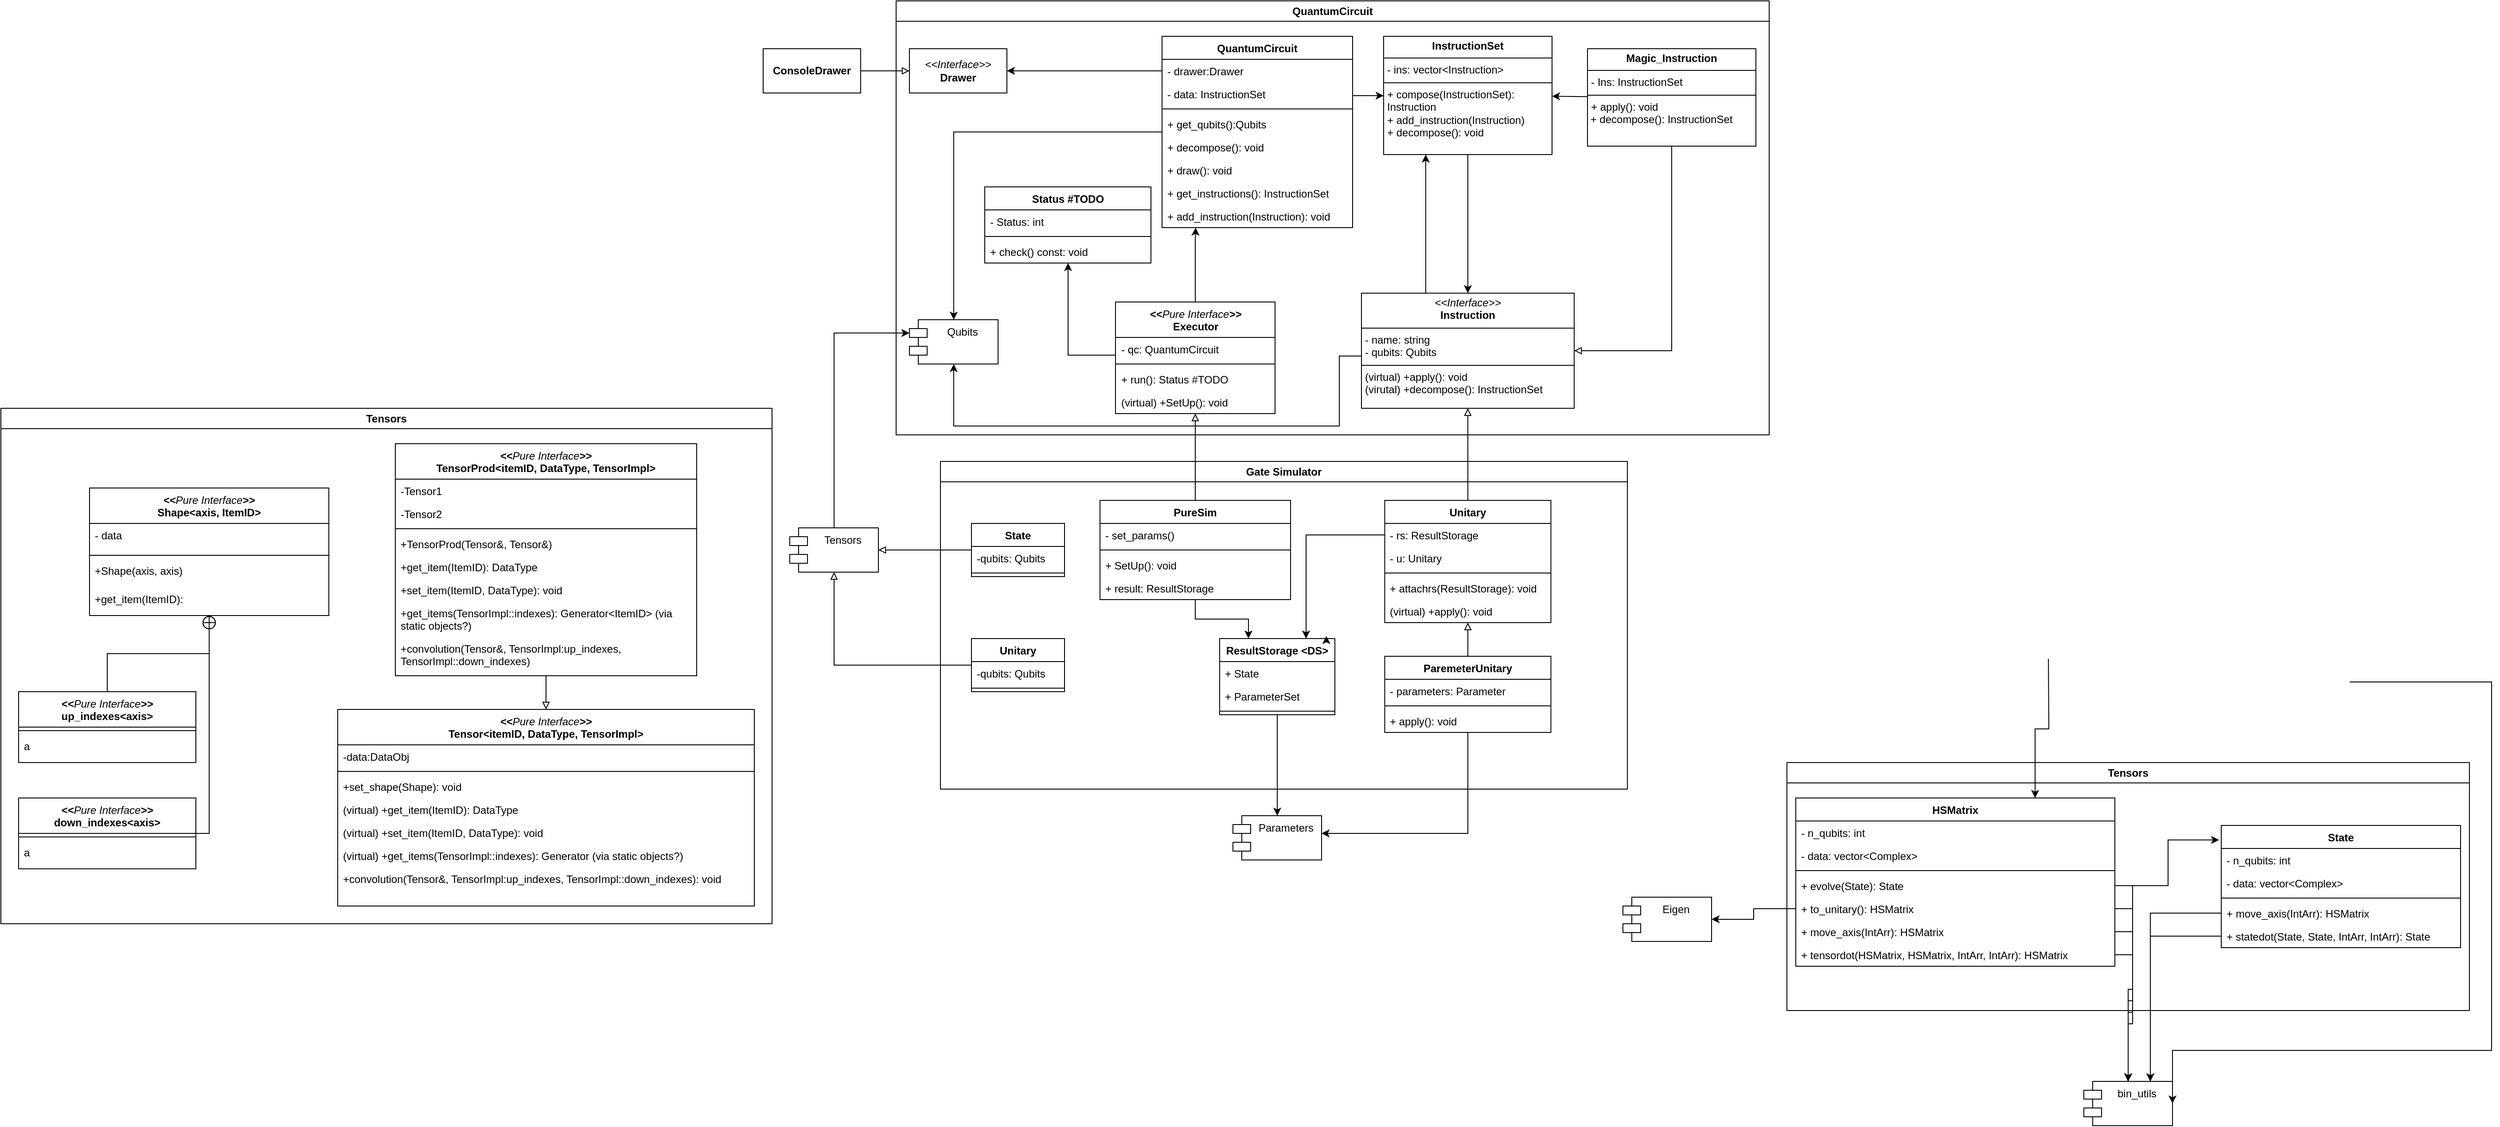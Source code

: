 <mxfile version="24.8.4">
  <diagram name="Page-1" id="x-qG1IfEhME5JwyJ-67E">
    <mxGraphModel dx="4793" dy="2623" grid="1" gridSize="10" guides="1" tooltips="1" connect="1" arrows="1" fold="1" page="1" pageScale="1" pageWidth="850" pageHeight="1100" math="0" shadow="0">
      <root>
        <mxCell id="0" />
        <mxCell id="1" parent="0" />
        <mxCell id="NoPwjyz6uO1jpUqEw4Ve-11" value="&lt;div&gt;Tensors&lt;/div&gt;" style="swimlane;whiteSpace=wrap;html=1;rounded=0;" parent="1" vertex="1">
          <mxGeometry x="35" y="20" width="770" height="280" as="geometry" />
        </mxCell>
        <mxCell id="NoPwjyz6uO1jpUqEw4Ve-59" value="&lt;div&gt;HSMatrix&lt;/div&gt;" style="swimlane;fontStyle=1;align=center;verticalAlign=top;childLayout=stackLayout;horizontal=1;startSize=26;horizontalStack=0;resizeParent=1;resizeParentMax=0;resizeLast=0;collapsible=1;marginBottom=0;whiteSpace=wrap;html=1;" parent="NoPwjyz6uO1jpUqEw4Ve-11" vertex="1">
          <mxGeometry x="10" y="40" width="360" height="190" as="geometry" />
        </mxCell>
        <mxCell id="NoPwjyz6uO1jpUqEw4Ve-60" value="- n_qubits: int" style="text;strokeColor=none;fillColor=none;align=left;verticalAlign=top;spacingLeft=4;spacingRight=4;overflow=hidden;rotatable=0;points=[[0,0.5],[1,0.5]];portConstraint=eastwest;whiteSpace=wrap;html=1;" parent="NoPwjyz6uO1jpUqEw4Ve-59" vertex="1">
          <mxGeometry y="26" width="360" height="26" as="geometry" />
        </mxCell>
        <mxCell id="NoPwjyz6uO1jpUqEw4Ve-63" value="- data:  vector&amp;lt;Complex&amp;gt; " style="text;strokeColor=none;fillColor=none;align=left;verticalAlign=top;spacingLeft=4;spacingRight=4;overflow=hidden;rotatable=0;points=[[0,0.5],[1,0.5]];portConstraint=eastwest;whiteSpace=wrap;html=1;" parent="NoPwjyz6uO1jpUqEw4Ve-59" vertex="1">
          <mxGeometry y="52" width="360" height="26" as="geometry" />
        </mxCell>
        <mxCell id="NoPwjyz6uO1jpUqEw4Ve-61" value="" style="line;strokeWidth=1;fillColor=none;align=left;verticalAlign=middle;spacingTop=-1;spacingLeft=3;spacingRight=3;rotatable=0;labelPosition=right;points=[];portConstraint=eastwest;strokeColor=inherit;" parent="NoPwjyz6uO1jpUqEw4Ve-59" vertex="1">
          <mxGeometry y="78" width="360" height="8" as="geometry" />
        </mxCell>
        <mxCell id="NoPwjyz6uO1jpUqEw4Ve-122" value="+ evolve(State): State" style="text;strokeColor=none;fillColor=none;align=left;verticalAlign=top;spacingLeft=4;spacingRight=4;overflow=hidden;rotatable=0;points=[[0,0.5],[1,0.5]];portConstraint=eastwest;whiteSpace=wrap;html=1;" parent="NoPwjyz6uO1jpUqEw4Ve-59" vertex="1">
          <mxGeometry y="86" width="360" height="26" as="geometry" />
        </mxCell>
        <mxCell id="NoPwjyz6uO1jpUqEw4Ve-64" value="+ to_unitary(): HSMatrix" style="text;strokeColor=none;fillColor=none;align=left;verticalAlign=top;spacingLeft=4;spacingRight=4;overflow=hidden;rotatable=0;points=[[0,0.5],[1,0.5]];portConstraint=eastwest;whiteSpace=wrap;html=1;" parent="NoPwjyz6uO1jpUqEw4Ve-59" vertex="1">
          <mxGeometry y="112" width="360" height="26" as="geometry" />
        </mxCell>
        <mxCell id="NoPwjyz6uO1jpUqEw4Ve-62" value="+ move_axis(IntArr): HSMatrix" style="text;strokeColor=none;fillColor=none;align=left;verticalAlign=top;spacingLeft=4;spacingRight=4;overflow=hidden;rotatable=0;points=[[0,0.5],[1,0.5]];portConstraint=eastwest;whiteSpace=wrap;html=1;" parent="NoPwjyz6uO1jpUqEw4Ve-59" vertex="1">
          <mxGeometry y="138" width="360" height="26" as="geometry" />
        </mxCell>
        <mxCell id="NoPwjyz6uO1jpUqEw4Ve-83" value="+ tensordot(HSMatrix, HSMatrix, IntArr, IntArr): HSMatrix" style="text;strokeColor=none;fillColor=none;align=left;verticalAlign=top;spacingLeft=4;spacingRight=4;overflow=hidden;rotatable=0;points=[[0,0.5],[1,0.5]];portConstraint=eastwest;whiteSpace=wrap;html=1;" parent="NoPwjyz6uO1jpUqEw4Ve-59" vertex="1">
          <mxGeometry y="164" width="360" height="26" as="geometry" />
        </mxCell>
        <mxCell id="NoPwjyz6uO1jpUqEw4Ve-66" value="&lt;div&gt;State&lt;/div&gt;&lt;div&gt;&lt;br&gt;&lt;/div&gt;" style="swimlane;fontStyle=1;align=center;verticalAlign=top;childLayout=stackLayout;horizontal=1;startSize=26;horizontalStack=0;resizeParent=1;resizeParentMax=0;resizeLast=0;collapsible=1;marginBottom=0;whiteSpace=wrap;html=1;" parent="NoPwjyz6uO1jpUqEw4Ve-11" vertex="1">
          <mxGeometry x="490" y="71" width="270" height="138" as="geometry" />
        </mxCell>
        <mxCell id="NoPwjyz6uO1jpUqEw4Ve-67" value="- n_qubits: int" style="text;strokeColor=none;fillColor=none;align=left;verticalAlign=top;spacingLeft=4;spacingRight=4;overflow=hidden;rotatable=0;points=[[0,0.5],[1,0.5]];portConstraint=eastwest;whiteSpace=wrap;html=1;" parent="NoPwjyz6uO1jpUqEw4Ve-66" vertex="1">
          <mxGeometry y="26" width="270" height="26" as="geometry" />
        </mxCell>
        <mxCell id="NoPwjyz6uO1jpUqEw4Ve-68" value="- data:  vector&amp;lt;Complex&amp;gt; " style="text;strokeColor=none;fillColor=none;align=left;verticalAlign=top;spacingLeft=4;spacingRight=4;overflow=hidden;rotatable=0;points=[[0,0.5],[1,0.5]];portConstraint=eastwest;whiteSpace=wrap;html=1;" parent="NoPwjyz6uO1jpUqEw4Ve-66" vertex="1">
          <mxGeometry y="52" width="270" height="26" as="geometry" />
        </mxCell>
        <mxCell id="NoPwjyz6uO1jpUqEw4Ve-69" value="" style="line;strokeWidth=1;fillColor=none;align=left;verticalAlign=middle;spacingTop=-1;spacingLeft=3;spacingRight=3;rotatable=0;labelPosition=right;points=[];portConstraint=eastwest;strokeColor=inherit;" parent="NoPwjyz6uO1jpUqEw4Ve-66" vertex="1">
          <mxGeometry y="78" width="270" height="8" as="geometry" />
        </mxCell>
        <mxCell id="NoPwjyz6uO1jpUqEw4Ve-70" value="+ move_axis(IntArr): HSMatrix" style="text;strokeColor=none;fillColor=none;align=left;verticalAlign=top;spacingLeft=4;spacingRight=4;overflow=hidden;rotatable=0;points=[[0,0.5],[1,0.5]];portConstraint=eastwest;whiteSpace=wrap;html=1;" parent="NoPwjyz6uO1jpUqEw4Ve-66" vertex="1">
          <mxGeometry y="86" width="270" height="26" as="geometry" />
        </mxCell>
        <mxCell id="NoPwjyz6uO1jpUqEw4Ve-84" value="&lt;div&gt;+ statedot(State, State, IntArr, IntArr): State&lt;/div&gt;" style="text;strokeColor=none;fillColor=none;align=left;verticalAlign=top;spacingLeft=4;spacingRight=4;overflow=hidden;rotatable=0;points=[[0,0.5],[1,0.5]];portConstraint=eastwest;whiteSpace=wrap;html=1;" parent="NoPwjyz6uO1jpUqEw4Ve-66" vertex="1">
          <mxGeometry y="112" width="270" height="26" as="geometry" />
        </mxCell>
        <mxCell id="NoPwjyz6uO1jpUqEw4Ve-126" style="edgeStyle=orthogonalEdgeStyle;rounded=0;orthogonalLoop=1;jettySize=auto;html=1;entryX=-0.009;entryY=0.119;entryDx=0;entryDy=0;entryPerimeter=0;" parent="NoPwjyz6uO1jpUqEw4Ve-11" source="NoPwjyz6uO1jpUqEw4Ve-122" target="NoPwjyz6uO1jpUqEw4Ve-66" edge="1">
          <mxGeometry relative="1" as="geometry" />
        </mxCell>
        <mxCell id="NoPwjyz6uO1jpUqEw4Ve-92" value="&lt;div&gt;Eigen&lt;/div&gt;&lt;div&gt;&lt;br&gt;&lt;/div&gt;" style="shape=module;align=left;spacingLeft=20;align=center;verticalAlign=top;whiteSpace=wrap;html=1;" parent="1" vertex="1">
          <mxGeometry x="-150" y="172" width="100" height="50" as="geometry" />
        </mxCell>
        <mxCell id="NoPwjyz6uO1jpUqEw4Ve-93" style="edgeStyle=orthogonalEdgeStyle;rounded=0;orthogonalLoop=1;jettySize=auto;html=1;" parent="1" source="NoPwjyz6uO1jpUqEw4Ve-64" target="NoPwjyz6uO1jpUqEw4Ve-92" edge="1">
          <mxGeometry relative="1" as="geometry" />
        </mxCell>
        <mxCell id="NoPwjyz6uO1jpUqEw4Ve-91" value="&lt;div&gt;bin_utils&lt;/div&gt;" style="shape=module;align=left;spacingLeft=20;align=center;verticalAlign=top;whiteSpace=wrap;html=1;" parent="1" vertex="1">
          <mxGeometry x="370" y="380" width="100" height="50" as="geometry" />
        </mxCell>
        <mxCell id="NoPwjyz6uO1jpUqEw4Ve-86" style="edgeStyle=orthogonalEdgeStyle;rounded=0;orthogonalLoop=1;jettySize=auto;html=1;entryX=0.5;entryY=0;entryDx=0;entryDy=0;" parent="1" source="NoPwjyz6uO1jpUqEw4Ve-83" target="NoPwjyz6uO1jpUqEw4Ve-91" edge="1">
          <mxGeometry relative="1" as="geometry" />
        </mxCell>
        <mxCell id="NoPwjyz6uO1jpUqEw4Ve-78" style="rounded=0;orthogonalLoop=1;jettySize=auto;html=1;edgeStyle=orthogonalEdgeStyle;entryX=0.5;entryY=0;entryDx=0;entryDy=0;" parent="1" source="NoPwjyz6uO1jpUqEw4Ve-62" target="NoPwjyz6uO1jpUqEw4Ve-91" edge="1">
          <mxGeometry relative="1" as="geometry">
            <mxPoint x="400" y="420" as="targetPoint" />
          </mxGeometry>
        </mxCell>
        <mxCell id="NoPwjyz6uO1jpUqEw4Ve-90" style="edgeStyle=orthogonalEdgeStyle;rounded=0;orthogonalLoop=1;jettySize=auto;html=1;entryX=0.75;entryY=0;entryDx=0;entryDy=0;" parent="1" source="NoPwjyz6uO1jpUqEw4Ve-70" target="NoPwjyz6uO1jpUqEw4Ve-91" edge="1">
          <mxGeometry relative="1" as="geometry">
            <mxPoint x="230.0" y="257" as="targetPoint" />
          </mxGeometry>
        </mxCell>
        <mxCell id="NoPwjyz6uO1jpUqEw4Ve-123" style="edgeStyle=orthogonalEdgeStyle;rounded=0;orthogonalLoop=1;jettySize=auto;html=1;entryX=0.5;entryY=0;entryDx=0;entryDy=0;" parent="1" source="NoPwjyz6uO1jpUqEw4Ve-122" target="NoPwjyz6uO1jpUqEw4Ve-91" edge="1">
          <mxGeometry relative="1" as="geometry" />
        </mxCell>
        <mxCell id="NoPwjyz6uO1jpUqEw4Ve-89" style="edgeStyle=orthogonalEdgeStyle;rounded=0;orthogonalLoop=1;jettySize=auto;html=1;entryX=0.75;entryY=0;entryDx=0;entryDy=0;" parent="1" source="NoPwjyz6uO1jpUqEw4Ve-84" target="NoPwjyz6uO1jpUqEw4Ve-91" edge="1">
          <mxGeometry relative="1" as="geometry">
            <mxPoint x="580" y="370" as="targetPoint" />
          </mxGeometry>
        </mxCell>
        <mxCell id="NoPwjyz6uO1jpUqEw4Ve-125" style="edgeStyle=orthogonalEdgeStyle;rounded=0;orthogonalLoop=1;jettySize=auto;html=1;entryX=0.5;entryY=0;entryDx=0;entryDy=0;" parent="1" source="NoPwjyz6uO1jpUqEw4Ve-64" target="NoPwjyz6uO1jpUqEw4Ve-91" edge="1">
          <mxGeometry relative="1" as="geometry">
            <mxPoint x="470.0" y="420" as="targetPoint" />
          </mxGeometry>
        </mxCell>
        <mxCell id="NoPwjyz6uO1jpUqEw4Ve-128" style="edgeStyle=orthogonalEdgeStyle;rounded=0;orthogonalLoop=1;jettySize=auto;html=1;exitX=0;exitY=0.5;exitDx=0;exitDy=0;entryX=0.75;entryY=0;entryDx=0;entryDy=0;" parent="1" target="NoPwjyz6uO1jpUqEw4Ve-59" edge="1">
          <mxGeometry relative="1" as="geometry">
            <mxPoint x="330" y="-97" as="sourcePoint" />
          </mxGeometry>
        </mxCell>
        <mxCell id="NoPwjyz6uO1jpUqEw4Ve-131" style="edgeStyle=orthogonalEdgeStyle;rounded=0;orthogonalLoop=1;jettySize=auto;html=1;exitX=1;exitY=0.5;exitDx=0;exitDy=0;entryX=1;entryY=0.5;entryDx=0;entryDy=0;" parent="1" target="NoPwjyz6uO1jpUqEw4Ve-91" edge="1">
          <mxGeometry relative="1" as="geometry">
            <Array as="points">
              <mxPoint x="830" y="-71" />
              <mxPoint x="830" y="345" />
            </Array>
            <mxPoint x="670.0" y="-71" as="sourcePoint" />
          </mxGeometry>
        </mxCell>
        <mxCell id="HAuFXq_arxBWg5W7KPL8-75" value="&lt;div&gt;Gate Simulator&lt;/div&gt;" style="swimlane;whiteSpace=wrap;html=1;" parent="1" vertex="1">
          <mxGeometry x="-920" y="-320" width="775" height="370" as="geometry" />
        </mxCell>
        <mxCell id="HAuFXq_arxBWg5W7KPL8-148" value="ResultStorage &amp;lt;DS&amp;gt;" style="swimlane;fontStyle=1;align=center;verticalAlign=top;childLayout=stackLayout;horizontal=1;startSize=26;horizontalStack=0;resizeParent=1;resizeParentMax=0;resizeLast=0;collapsible=1;marginBottom=0;whiteSpace=wrap;html=1;" parent="HAuFXq_arxBWg5W7KPL8-75" vertex="1">
          <mxGeometry x="315" y="200" width="130" height="86" as="geometry" />
        </mxCell>
        <mxCell id="HAuFXq_arxBWg5W7KPL8-150" value="+ State" style="text;strokeColor=none;fillColor=none;align=left;verticalAlign=top;spacingLeft=4;spacingRight=4;overflow=hidden;rotatable=0;points=[[0,0.5],[1,0.5]];portConstraint=eastwest;whiteSpace=wrap;html=1;" parent="HAuFXq_arxBWg5W7KPL8-148" vertex="1">
          <mxGeometry y="26" width="130" height="26" as="geometry" />
        </mxCell>
        <mxCell id="HAuFXq_arxBWg5W7KPL8-231" value="+ ParameterSet" style="text;strokeColor=none;fillColor=none;align=left;verticalAlign=top;spacingLeft=4;spacingRight=4;overflow=hidden;rotatable=0;points=[[0,0.5],[1,0.5]];portConstraint=eastwest;whiteSpace=wrap;html=1;" parent="HAuFXq_arxBWg5W7KPL8-148" vertex="1">
          <mxGeometry y="52" width="130" height="26" as="geometry" />
        </mxCell>
        <mxCell id="HAuFXq_arxBWg5W7KPL8-151" value="" style="line;strokeWidth=1;fillColor=none;align=left;verticalAlign=middle;spacingTop=-1;spacingLeft=3;spacingRight=3;rotatable=0;labelPosition=right;points=[];portConstraint=eastwest;strokeColor=inherit;" parent="HAuFXq_arxBWg5W7KPL8-148" vertex="1">
          <mxGeometry y="78" width="130" height="8" as="geometry" />
        </mxCell>
        <mxCell id="HAuFXq_arxBWg5W7KPL8-156" value="Unitary" style="swimlane;fontStyle=1;align=center;verticalAlign=top;childLayout=stackLayout;horizontal=1;startSize=26;horizontalStack=0;resizeParent=1;resizeParentMax=0;resizeLast=0;collapsible=1;marginBottom=0;whiteSpace=wrap;html=1;" parent="HAuFXq_arxBWg5W7KPL8-75" vertex="1">
          <mxGeometry x="501.25" y="44" width="187.5" height="138" as="geometry" />
        </mxCell>
        <mxCell id="HAuFXq_arxBWg5W7KPL8-157" value="- rs: ResultStorage" style="text;strokeColor=none;fillColor=none;align=left;verticalAlign=top;spacingLeft=4;spacingRight=4;overflow=hidden;rotatable=0;points=[[0,0.5],[1,0.5]];portConstraint=eastwest;whiteSpace=wrap;html=1;" parent="HAuFXq_arxBWg5W7KPL8-156" vertex="1">
          <mxGeometry y="26" width="187.5" height="26" as="geometry" />
        </mxCell>
        <mxCell id="HAuFXq_arxBWg5W7KPL8-166" value="- u: Unitary" style="text;strokeColor=none;fillColor=none;align=left;verticalAlign=top;spacingLeft=4;spacingRight=4;overflow=hidden;rotatable=0;points=[[0,0.5],[1,0.5]];portConstraint=eastwest;whiteSpace=wrap;html=1;" parent="HAuFXq_arxBWg5W7KPL8-156" vertex="1">
          <mxGeometry y="52" width="187.5" height="26" as="geometry" />
        </mxCell>
        <mxCell id="HAuFXq_arxBWg5W7KPL8-159" value="" style="line;strokeWidth=1;fillColor=none;align=left;verticalAlign=middle;spacingTop=-1;spacingLeft=3;spacingRight=3;rotatable=0;labelPosition=right;points=[];portConstraint=eastwest;strokeColor=inherit;" parent="HAuFXq_arxBWg5W7KPL8-156" vertex="1">
          <mxGeometry y="78" width="187.5" height="8" as="geometry" />
        </mxCell>
        <mxCell id="HAuFXq_arxBWg5W7KPL8-160" value="+ attachrs(ResultStorage): void" style="text;strokeColor=none;fillColor=none;align=left;verticalAlign=top;spacingLeft=4;spacingRight=4;overflow=hidden;rotatable=0;points=[[0,0.5],[1,0.5]];portConstraint=eastwest;whiteSpace=wrap;html=1;" parent="HAuFXq_arxBWg5W7KPL8-156" vertex="1">
          <mxGeometry y="86" width="187.5" height="26" as="geometry" />
        </mxCell>
        <mxCell id="HAuFXq_arxBWg5W7KPL8-161" value="(virtual) +apply(): void" style="text;strokeColor=none;fillColor=none;align=left;verticalAlign=top;spacingLeft=4;spacingRight=4;overflow=hidden;rotatable=0;points=[[0,0.5],[1,0.5]];portConstraint=eastwest;whiteSpace=wrap;html=1;" parent="HAuFXq_arxBWg5W7KPL8-156" vertex="1">
          <mxGeometry y="112" width="187.5" height="26" as="geometry" />
        </mxCell>
        <mxCell id="HAuFXq_arxBWg5W7KPL8-208" style="edgeStyle=orthogonalEdgeStyle;rounded=0;orthogonalLoop=1;jettySize=auto;html=1;entryX=0.25;entryY=0;entryDx=0;entryDy=0;" parent="HAuFXq_arxBWg5W7KPL8-75" source="HAuFXq_arxBWg5W7KPL8-167" target="HAuFXq_arxBWg5W7KPL8-148" edge="1">
          <mxGeometry relative="1" as="geometry" />
        </mxCell>
        <mxCell id="HAuFXq_arxBWg5W7KPL8-167" value="PureSim" style="swimlane;fontStyle=1;align=center;verticalAlign=top;childLayout=stackLayout;horizontal=1;startSize=26;horizontalStack=0;resizeParent=1;resizeParentMax=0;resizeLast=0;collapsible=1;marginBottom=0;whiteSpace=wrap;html=1;" parent="HAuFXq_arxBWg5W7KPL8-75" vertex="1">
          <mxGeometry x="180" y="44" width="215" height="112" as="geometry" />
        </mxCell>
        <mxCell id="HAuFXq_arxBWg5W7KPL8-169" value="- set_params() " style="text;strokeColor=none;fillColor=none;align=left;verticalAlign=top;spacingLeft=4;spacingRight=4;overflow=hidden;rotatable=0;points=[[0,0.5],[1,0.5]];portConstraint=eastwest;whiteSpace=wrap;html=1;" parent="HAuFXq_arxBWg5W7KPL8-167" vertex="1">
          <mxGeometry y="26" width="215" height="26" as="geometry" />
        </mxCell>
        <mxCell id="HAuFXq_arxBWg5W7KPL8-170" value="" style="line;strokeWidth=1;fillColor=none;align=left;verticalAlign=middle;spacingTop=-1;spacingLeft=3;spacingRight=3;rotatable=0;labelPosition=right;points=[];portConstraint=eastwest;strokeColor=inherit;" parent="HAuFXq_arxBWg5W7KPL8-167" vertex="1">
          <mxGeometry y="52" width="215" height="8" as="geometry" />
        </mxCell>
        <mxCell id="HAuFXq_arxBWg5W7KPL8-248" value="+ SetUp(): void" style="text;strokeColor=none;fillColor=none;align=left;verticalAlign=top;spacingLeft=4;spacingRight=4;overflow=hidden;rotatable=0;points=[[0,0.5],[1,0.5]];portConstraint=eastwest;whiteSpace=wrap;html=1;" parent="HAuFXq_arxBWg5W7KPL8-167" vertex="1">
          <mxGeometry y="60" width="215" height="26" as="geometry" />
        </mxCell>
        <mxCell id="HAuFXq_arxBWg5W7KPL8-172" value="+ result: ResultStorage" style="text;strokeColor=none;fillColor=none;align=left;verticalAlign=top;spacingLeft=4;spacingRight=4;overflow=hidden;rotatable=0;points=[[0,0.5],[1,0.5]];portConstraint=eastwest;whiteSpace=wrap;html=1;" parent="HAuFXq_arxBWg5W7KPL8-167" vertex="1">
          <mxGeometry y="86" width="215" height="26" as="geometry" />
        </mxCell>
        <mxCell id="HAuFXq_arxBWg5W7KPL8-189" value="&lt;div&gt;State&lt;/div&gt;&lt;div&gt;&lt;br&gt;&lt;/div&gt;" style="swimlane;fontStyle=1;align=center;verticalAlign=top;childLayout=stackLayout;horizontal=1;startSize=26;horizontalStack=0;resizeParent=1;resizeParentMax=0;resizeLast=0;collapsible=1;marginBottom=0;whiteSpace=wrap;html=1;" parent="HAuFXq_arxBWg5W7KPL8-75" vertex="1">
          <mxGeometry x="35" y="70" width="105" height="60" as="geometry" />
        </mxCell>
        <mxCell id="HAuFXq_arxBWg5W7KPL8-190" value="-qubits: Qubits" style="text;strokeColor=none;fillColor=none;align=left;verticalAlign=top;spacingLeft=4;spacingRight=4;overflow=hidden;rotatable=0;points=[[0,0.5],[1,0.5]];portConstraint=eastwest;whiteSpace=wrap;html=1;" parent="HAuFXq_arxBWg5W7KPL8-189" vertex="1">
          <mxGeometry y="26" width="105" height="26" as="geometry" />
        </mxCell>
        <mxCell id="HAuFXq_arxBWg5W7KPL8-192" value="" style="line;strokeWidth=1;fillColor=none;align=left;verticalAlign=middle;spacingTop=-1;spacingLeft=3;spacingRight=3;rotatable=0;labelPosition=right;points=[];portConstraint=eastwest;strokeColor=inherit;" parent="HAuFXq_arxBWg5W7KPL8-189" vertex="1">
          <mxGeometry y="52" width="105" height="8" as="geometry" />
        </mxCell>
        <mxCell id="HAuFXq_arxBWg5W7KPL8-198" value="Unitary" style="swimlane;fontStyle=1;align=center;verticalAlign=top;childLayout=stackLayout;horizontal=1;startSize=26;horizontalStack=0;resizeParent=1;resizeParentMax=0;resizeLast=0;collapsible=1;marginBottom=0;whiteSpace=wrap;html=1;" parent="HAuFXq_arxBWg5W7KPL8-75" vertex="1">
          <mxGeometry x="35" y="200" width="105" height="60" as="geometry" />
        </mxCell>
        <mxCell id="HAuFXq_arxBWg5W7KPL8-199" value="-qubits: Qubits" style="text;strokeColor=none;fillColor=none;align=left;verticalAlign=top;spacingLeft=4;spacingRight=4;overflow=hidden;rotatable=0;points=[[0,0.5],[1,0.5]];portConstraint=eastwest;whiteSpace=wrap;html=1;" parent="HAuFXq_arxBWg5W7KPL8-198" vertex="1">
          <mxGeometry y="26" width="105" height="26" as="geometry" />
        </mxCell>
        <mxCell id="HAuFXq_arxBWg5W7KPL8-200" value="" style="line;strokeWidth=1;fillColor=none;align=left;verticalAlign=middle;spacingTop=-1;spacingLeft=3;spacingRight=3;rotatable=0;labelPosition=right;points=[];portConstraint=eastwest;strokeColor=inherit;" parent="HAuFXq_arxBWg5W7KPL8-198" vertex="1">
          <mxGeometry y="52" width="105" height="8" as="geometry" />
        </mxCell>
        <mxCell id="HAuFXq_arxBWg5W7KPL8-218" style="edgeStyle=orthogonalEdgeStyle;rounded=0;orthogonalLoop=1;jettySize=auto;html=1;exitX=0;exitY=0.5;exitDx=0;exitDy=0;entryX=0.75;entryY=0;entryDx=0;entryDy=0;" parent="HAuFXq_arxBWg5W7KPL8-75" source="HAuFXq_arxBWg5W7KPL8-157" target="HAuFXq_arxBWg5W7KPL8-148" edge="1">
          <mxGeometry relative="1" as="geometry" />
        </mxCell>
        <mxCell id="HAuFXq_arxBWg5W7KPL8-219" style="edgeStyle=orthogonalEdgeStyle;rounded=0;orthogonalLoop=1;jettySize=auto;html=1;endArrow=block;endFill=0;" parent="HAuFXq_arxBWg5W7KPL8-75" source="HAuFXq_arxBWg5W7KPL8-211" target="HAuFXq_arxBWg5W7KPL8-156" edge="1">
          <mxGeometry relative="1" as="geometry" />
        </mxCell>
        <mxCell id="HAuFXq_arxBWg5W7KPL8-211" value="ParemeterUnitary" style="swimlane;fontStyle=1;align=center;verticalAlign=top;childLayout=stackLayout;horizontal=1;startSize=26;horizontalStack=0;resizeParent=1;resizeParentMax=0;resizeLast=0;collapsible=1;marginBottom=0;whiteSpace=wrap;html=1;" parent="HAuFXq_arxBWg5W7KPL8-75" vertex="1">
          <mxGeometry x="501.25" y="220" width="187.5" height="86" as="geometry" />
        </mxCell>
        <mxCell id="HAuFXq_arxBWg5W7KPL8-221" value="- parameters: Parameter" style="text;strokeColor=none;fillColor=none;align=left;verticalAlign=top;spacingLeft=4;spacingRight=4;overflow=hidden;rotatable=0;points=[[0,0.5],[1,0.5]];portConstraint=eastwest;whiteSpace=wrap;html=1;" parent="HAuFXq_arxBWg5W7KPL8-211" vertex="1">
          <mxGeometry y="26" width="187.5" height="26" as="geometry" />
        </mxCell>
        <mxCell id="HAuFXq_arxBWg5W7KPL8-214" value="" style="line;strokeWidth=1;fillColor=none;align=left;verticalAlign=middle;spacingTop=-1;spacingLeft=3;spacingRight=3;rotatable=0;labelPosition=right;points=[];portConstraint=eastwest;strokeColor=inherit;" parent="HAuFXq_arxBWg5W7KPL8-211" vertex="1">
          <mxGeometry y="52" width="187.5" height="8" as="geometry" />
        </mxCell>
        <mxCell id="HAuFXq_arxBWg5W7KPL8-216" value="+ apply(): void" style="text;strokeColor=none;fillColor=none;align=left;verticalAlign=top;spacingLeft=4;spacingRight=4;overflow=hidden;rotatable=0;points=[[0,0.5],[1,0.5]];portConstraint=eastwest;whiteSpace=wrap;html=1;" parent="HAuFXq_arxBWg5W7KPL8-211" vertex="1">
          <mxGeometry y="60" width="187.5" height="26" as="geometry" />
        </mxCell>
        <mxCell id="HAuFXq_arxBWg5W7KPL8-230" style="edgeStyle=orthogonalEdgeStyle;rounded=0;orthogonalLoop=1;jettySize=auto;html=1;exitX=0.75;exitY=0;exitDx=0;exitDy=0;entryX=0.926;entryY=-0.033;entryDx=0;entryDy=0;entryPerimeter=0;" parent="HAuFXq_arxBWg5W7KPL8-75" source="HAuFXq_arxBWg5W7KPL8-148" target="HAuFXq_arxBWg5W7KPL8-148" edge="1">
          <mxGeometry relative="1" as="geometry" />
        </mxCell>
        <mxCell id="HAuFXq_arxBWg5W7KPL8-106" style="edgeStyle=orthogonalEdgeStyle;rounded=0;orthogonalLoop=1;jettySize=auto;html=1;entryX=0;entryY=0.5;entryDx=0;entryDy=0;endArrow=block;endFill=0;" parent="1" source="HAuFXq_arxBWg5W7KPL8-105" target="HAuFXq_arxBWg5W7KPL8-73" edge="1">
          <mxGeometry relative="1" as="geometry" />
        </mxCell>
        <mxCell id="HAuFXq_arxBWg5W7KPL8-105" value="&lt;b&gt;ConsoleDrawer&lt;/b&gt;" style="html=1;whiteSpace=wrap;" parent="1" vertex="1">
          <mxGeometry x="-1120" y="-786" width="110" height="50" as="geometry" />
        </mxCell>
        <mxCell id="HAuFXq_arxBWg5W7KPL8-109" value="QuantumCircuit" style="swimlane;whiteSpace=wrap;html=1;" parent="1" vertex="1">
          <mxGeometry x="-970" y="-840" width="985" height="490" as="geometry" />
        </mxCell>
        <mxCell id="6YOs4t468zh573JKv9a1-43" style="edgeStyle=orthogonalEdgeStyle;rounded=0;orthogonalLoop=1;jettySize=auto;html=1;" edge="1" parent="HAuFXq_arxBWg5W7KPL8-109" source="HAuFXq_arxBWg5W7KPL8-50" target="HAuFXq_arxBWg5W7KPL8-120">
          <mxGeometry relative="1" as="geometry">
            <Array as="points">
              <mxPoint x="520" y="107" />
              <mxPoint x="520" y="107" />
            </Array>
          </mxGeometry>
        </mxCell>
        <mxCell id="HAuFXq_arxBWg5W7KPL8-50" value="QuantumCircuit" style="swimlane;fontStyle=1;align=center;verticalAlign=top;childLayout=stackLayout;horizontal=1;startSize=26;horizontalStack=0;resizeParent=1;resizeParentMax=0;resizeLast=0;collapsible=1;marginBottom=0;whiteSpace=wrap;html=1;" parent="HAuFXq_arxBWg5W7KPL8-109" vertex="1">
          <mxGeometry x="300" y="40" width="215" height="216" as="geometry" />
        </mxCell>
        <mxCell id="HAuFXq_arxBWg5W7KPL8-91" value="- drawer:Drawer" style="text;strokeColor=none;fillColor=none;align=left;verticalAlign=top;spacingLeft=4;spacingRight=4;overflow=hidden;rotatable=0;points=[[0,0.5],[1,0.5]];portConstraint=eastwest;whiteSpace=wrap;html=1;" parent="HAuFXq_arxBWg5W7KPL8-50" vertex="1">
          <mxGeometry y="26" width="215" height="26" as="geometry" />
        </mxCell>
        <mxCell id="HAuFXq_arxBWg5W7KPL8-92" value="- data: InstructionSet" style="text;strokeColor=none;fillColor=none;align=left;verticalAlign=top;spacingLeft=4;spacingRight=4;overflow=hidden;rotatable=0;points=[[0,0.5],[1,0.5]];portConstraint=eastwest;whiteSpace=wrap;html=1;" parent="HAuFXq_arxBWg5W7KPL8-50" vertex="1">
          <mxGeometry y="52" width="215" height="26" as="geometry" />
        </mxCell>
        <mxCell id="HAuFXq_arxBWg5W7KPL8-53" value="" style="line;strokeWidth=1;fillColor=none;align=left;verticalAlign=middle;spacingTop=-1;spacingLeft=3;spacingRight=3;rotatable=0;labelPosition=right;points=[];portConstraint=eastwest;strokeColor=inherit;" parent="HAuFXq_arxBWg5W7KPL8-50" vertex="1">
          <mxGeometry y="78" width="215" height="8" as="geometry" />
        </mxCell>
        <mxCell id="HAuFXq_arxBWg5W7KPL8-54" value="+ get_qubits():Qubits" style="text;strokeColor=none;fillColor=none;align=left;verticalAlign=top;spacingLeft=4;spacingRight=4;overflow=hidden;rotatable=0;points=[[0,0.5],[1,0.5]];portConstraint=eastwest;whiteSpace=wrap;html=1;" parent="HAuFXq_arxBWg5W7KPL8-50" vertex="1">
          <mxGeometry y="86" width="215" height="26" as="geometry" />
        </mxCell>
        <mxCell id="HAuFXq_arxBWg5W7KPL8-71" value="+ decompose(): void" style="text;strokeColor=none;fillColor=none;align=left;verticalAlign=top;spacingLeft=4;spacingRight=4;overflow=hidden;rotatable=0;points=[[0,0.5],[1,0.5]];portConstraint=eastwest;whiteSpace=wrap;html=1;" parent="HAuFXq_arxBWg5W7KPL8-50" vertex="1">
          <mxGeometry y="112" width="215" height="26" as="geometry" />
        </mxCell>
        <mxCell id="HAuFXq_arxBWg5W7KPL8-82" value="+ draw(): void" style="text;strokeColor=none;fillColor=none;align=left;verticalAlign=top;spacingLeft=4;spacingRight=4;overflow=hidden;rotatable=0;points=[[0,0.5],[1,0.5]];portConstraint=eastwest;whiteSpace=wrap;html=1;" parent="HAuFXq_arxBWg5W7KPL8-50" vertex="1">
          <mxGeometry y="138" width="215" height="26" as="geometry" />
        </mxCell>
        <mxCell id="HAuFXq_arxBWg5W7KPL8-209" value="+ get_instructions(): InstructionSet" style="text;strokeColor=none;fillColor=none;align=left;verticalAlign=top;spacingLeft=4;spacingRight=4;overflow=hidden;rotatable=0;points=[[0,0.5],[1,0.5]];portConstraint=eastwest;whiteSpace=wrap;html=1;" parent="HAuFXq_arxBWg5W7KPL8-50" vertex="1">
          <mxGeometry y="164" width="215" height="26" as="geometry" />
        </mxCell>
        <mxCell id="HAuFXq_arxBWg5W7KPL8-223" value="+ add_instruction(Instruction): void" style="text;strokeColor=none;fillColor=none;align=left;verticalAlign=top;spacingLeft=4;spacingRight=4;overflow=hidden;rotatable=0;points=[[0,0.5],[1,0.5]];portConstraint=eastwest;whiteSpace=wrap;html=1;" parent="HAuFXq_arxBWg5W7KPL8-50" vertex="1">
          <mxGeometry y="190" width="215" height="26" as="geometry" />
        </mxCell>
        <mxCell id="HAuFXq_arxBWg5W7KPL8-73" value="&lt;i&gt;&amp;lt;&amp;lt;Interface&amp;gt;&amp;gt;&lt;/i&gt;&lt;div&gt;&lt;b&gt;Drawer&lt;/b&gt;&lt;/div&gt;" style="html=1;whiteSpace=wrap;" parent="HAuFXq_arxBWg5W7KPL8-109" vertex="1">
          <mxGeometry x="15" y="54" width="110" height="50" as="geometry" />
        </mxCell>
        <mxCell id="HAuFXq_arxBWg5W7KPL8-102" style="edgeStyle=orthogonalEdgeStyle;rounded=0;orthogonalLoop=1;jettySize=auto;html=1;entryX=1;entryY=0.5;entryDx=0;entryDy=0;" parent="HAuFXq_arxBWg5W7KPL8-109" source="HAuFXq_arxBWg5W7KPL8-91" target="HAuFXq_arxBWg5W7KPL8-73" edge="1">
          <mxGeometry relative="1" as="geometry" />
        </mxCell>
        <mxCell id="HAuFXq_arxBWg5W7KPL8-118" value="&lt;p style=&quot;margin:0px;margin-top:4px;text-align:center;&quot;&gt;&lt;i&gt;&amp;lt;&amp;lt;Interface&amp;gt;&amp;gt;&lt;/i&gt;&lt;br&gt;&lt;b&gt;Instruction&lt;/b&gt;&lt;br&gt;&lt;/p&gt;&lt;hr size=&quot;1&quot; style=&quot;border-style:solid;&quot;&gt;&lt;p style=&quot;margin:0px;margin-left:4px;&quot;&gt;- name: string&lt;/p&gt;&lt;p style=&quot;margin:0px;margin-left:4px;&quot;&gt;- qubits: Qubits&lt;br&gt;&lt;/p&gt;&lt;hr size=&quot;1&quot; style=&quot;border-style:solid;&quot;&gt;&lt;p style=&quot;margin:0px;margin-left:4px;&quot;&gt;(virtual) +apply(): void&lt;/p&gt;&lt;p style=&quot;margin:0px;margin-left:4px;&quot;&gt;(virutal) +decompose(): InstructionSet&lt;br&gt;&lt;/p&gt;" style="verticalAlign=top;align=left;overflow=fill;html=1;whiteSpace=wrap;" parent="HAuFXq_arxBWg5W7KPL8-109" vertex="1">
          <mxGeometry x="525" y="330" width="240" height="130" as="geometry" />
        </mxCell>
        <mxCell id="HAuFXq_arxBWg5W7KPL8-224" style="edgeStyle=orthogonalEdgeStyle;rounded=0;orthogonalLoop=1;jettySize=auto;html=1;entryX=0.5;entryY=0;entryDx=0;entryDy=0;" parent="HAuFXq_arxBWg5W7KPL8-109" source="HAuFXq_arxBWg5W7KPL8-120" target="HAuFXq_arxBWg5W7KPL8-118" edge="1">
          <mxGeometry relative="1" as="geometry" />
        </mxCell>
        <mxCell id="HAuFXq_arxBWg5W7KPL8-120" value="&lt;p style=&quot;margin:0px;margin-top:4px;text-align:center;&quot;&gt;&lt;b&gt;InstructionSet&lt;/b&gt;&lt;br&gt;&lt;/p&gt;&lt;hr size=&quot;1&quot; style=&quot;border-style:solid;&quot;&gt;&lt;p style=&quot;margin:0px;margin-left:4px;&quot;&gt;- ins: vector&amp;lt;Instruction&amp;gt;&lt;br&gt;&lt;/p&gt;&lt;hr size=&quot;1&quot; style=&quot;border-style:solid;&quot;&gt;&lt;p style=&quot;margin:0px;margin-left:4px;&quot;&gt;+ compose(InstructionSet): Instruction&lt;/p&gt;&lt;p style=&quot;margin:0px;margin-left:4px;&quot;&gt;+ add_instruction(Instruction)&lt;br&gt;&lt;/p&gt;&lt;p style=&quot;margin:0px;margin-left:4px;&quot;&gt;+ decompose(): void &lt;br&gt;&lt;/p&gt;" style="verticalAlign=top;align=left;overflow=fill;html=1;whiteSpace=wrap;" parent="HAuFXq_arxBWg5W7KPL8-109" vertex="1">
          <mxGeometry x="550" y="40" width="190" height="133.5" as="geometry" />
        </mxCell>
        <mxCell id="HAuFXq_arxBWg5W7KPL8-227" style="rounded=0;orthogonalLoop=1;jettySize=auto;html=1;" parent="HAuFXq_arxBWg5W7KPL8-109" source="HAuFXq_arxBWg5W7KPL8-225" target="HAuFXq_arxBWg5W7KPL8-120" edge="1">
          <mxGeometry relative="1" as="geometry" />
        </mxCell>
        <mxCell id="HAuFXq_arxBWg5W7KPL8-228" style="rounded=0;orthogonalLoop=1;jettySize=auto;html=1;entryX=1;entryY=0.5;entryDx=0;entryDy=0;endArrow=block;endFill=0;edgeStyle=orthogonalEdgeStyle;" parent="HAuFXq_arxBWg5W7KPL8-109" source="HAuFXq_arxBWg5W7KPL8-225" target="HAuFXq_arxBWg5W7KPL8-118" edge="1">
          <mxGeometry relative="1" as="geometry">
            <Array as="points">
              <mxPoint x="875" y="395" />
            </Array>
          </mxGeometry>
        </mxCell>
        <mxCell id="HAuFXq_arxBWg5W7KPL8-225" value="&lt;p style=&quot;margin:0px;margin-top:4px;text-align:center;&quot;&gt;&lt;b&gt;Magic_Instruction&lt;/b&gt;&lt;br&gt;&lt;/p&gt;&lt;hr size=&quot;1&quot; style=&quot;border-style:solid;&quot;&gt;&lt;p style=&quot;margin:0px;margin-left:4px;&quot;&gt;- Ins: InstructionSet&lt;br&gt;&lt;/p&gt;&lt;hr size=&quot;1&quot; style=&quot;border-style:solid;&quot;&gt;&lt;p style=&quot;margin:0px;margin-left:4px;&quot;&gt;+ apply(): void&lt;br&gt;&lt;/p&gt;&lt;div&gt;&amp;nbsp;+ decompose(): InstructionSet&lt;br&gt;&lt;/div&gt;&lt;div&gt;&lt;br&gt;&lt;/div&gt;" style="verticalAlign=top;align=left;overflow=fill;html=1;whiteSpace=wrap;" parent="HAuFXq_arxBWg5W7KPL8-109" vertex="1">
          <mxGeometry x="780" y="54" width="190" height="110" as="geometry" />
        </mxCell>
        <mxCell id="HAuFXq_arxBWg5W7KPL8-252" style="edgeStyle=orthogonalEdgeStyle;rounded=0;orthogonalLoop=1;jettySize=auto;html=1;" parent="HAuFXq_arxBWg5W7KPL8-109" source="HAuFXq_arxBWg5W7KPL8-233" target="HAuFXq_arxBWg5W7KPL8-240" edge="1">
          <mxGeometry relative="1" as="geometry">
            <Array as="points">
              <mxPoint x="194" y="400" />
            </Array>
          </mxGeometry>
        </mxCell>
        <mxCell id="HAuFXq_arxBWg5W7KPL8-253" style="edgeStyle=orthogonalEdgeStyle;rounded=0;orthogonalLoop=1;jettySize=auto;html=1;exitX=0.5;exitY=0;exitDx=0;exitDy=0;" parent="HAuFXq_arxBWg5W7KPL8-109" source="HAuFXq_arxBWg5W7KPL8-233" target="HAuFXq_arxBWg5W7KPL8-50" edge="1">
          <mxGeometry relative="1" as="geometry">
            <Array as="points">
              <mxPoint x="338" y="270" />
              <mxPoint x="338" y="270" />
            </Array>
          </mxGeometry>
        </mxCell>
        <mxCell id="HAuFXq_arxBWg5W7KPL8-233" value="&lt;i&gt;&amp;lt;&amp;lt;&lt;/i&gt;&lt;span style=&quot;font-weight: normal;&quot;&gt;&lt;i&gt;Pure Interface&lt;/i&gt;&lt;/span&gt;&lt;i&gt;&amp;gt;&amp;gt;&lt;/i&gt;&lt;div&gt;Executor&lt;/div&gt;" style="swimlane;fontStyle=1;align=center;verticalAlign=top;childLayout=stackLayout;horizontal=1;startSize=40;horizontalStack=0;resizeParent=1;resizeParentMax=0;resizeLast=0;collapsible=1;marginBottom=0;whiteSpace=wrap;html=1;" parent="HAuFXq_arxBWg5W7KPL8-109" vertex="1">
          <mxGeometry x="247.5" y="340" width="180" height="126" as="geometry" />
        </mxCell>
        <mxCell id="HAuFXq_arxBWg5W7KPL8-234" value="- qc: QuantumCircuit" style="text;strokeColor=none;fillColor=none;align=left;verticalAlign=top;spacingLeft=4;spacingRight=4;overflow=hidden;rotatable=0;points=[[0,0.5],[1,0.5]];portConstraint=eastwest;whiteSpace=wrap;html=1;" parent="HAuFXq_arxBWg5W7KPL8-233" vertex="1">
          <mxGeometry y="40" width="180" height="26" as="geometry" />
        </mxCell>
        <mxCell id="HAuFXq_arxBWg5W7KPL8-236" value="" style="line;strokeWidth=1;fillColor=none;align=left;verticalAlign=middle;spacingTop=-1;spacingLeft=3;spacingRight=3;rotatable=0;labelPosition=right;points=[];portConstraint=eastwest;strokeColor=inherit;" parent="HAuFXq_arxBWg5W7KPL8-233" vertex="1">
          <mxGeometry y="66" width="180" height="8" as="geometry" />
        </mxCell>
        <mxCell id="HAuFXq_arxBWg5W7KPL8-237" value="+ run(): Status #TODO" style="text;strokeColor=none;fillColor=none;align=left;verticalAlign=top;spacingLeft=4;spacingRight=4;overflow=hidden;rotatable=0;points=[[0,0.5],[1,0.5]];portConstraint=eastwest;whiteSpace=wrap;html=1;" parent="HAuFXq_arxBWg5W7KPL8-233" vertex="1">
          <mxGeometry y="74" width="180" height="26" as="geometry" />
        </mxCell>
        <mxCell id="HAuFXq_arxBWg5W7KPL8-239" value="(virtual) +SetUp(): void" style="text;strokeColor=none;fillColor=none;align=left;verticalAlign=top;spacingLeft=4;spacingRight=4;overflow=hidden;rotatable=0;points=[[0,0.5],[1,0.5]];portConstraint=eastwest;whiteSpace=wrap;html=1;" parent="HAuFXq_arxBWg5W7KPL8-233" vertex="1">
          <mxGeometry y="100" width="180" height="26" as="geometry" />
        </mxCell>
        <mxCell id="HAuFXq_arxBWg5W7KPL8-240" value="Status #TODO" style="swimlane;fontStyle=1;align=center;verticalAlign=top;childLayout=stackLayout;horizontal=1;startSize=26;horizontalStack=0;resizeParent=1;resizeParentMax=0;resizeLast=0;collapsible=1;marginBottom=0;whiteSpace=wrap;html=1;" parent="HAuFXq_arxBWg5W7KPL8-109" vertex="1">
          <mxGeometry x="100" y="210" width="187.5" height="86" as="geometry" />
        </mxCell>
        <mxCell id="HAuFXq_arxBWg5W7KPL8-241" value="- Status: int" style="text;strokeColor=none;fillColor=none;align=left;verticalAlign=top;spacingLeft=4;spacingRight=4;overflow=hidden;rotatable=0;points=[[0,0.5],[1,0.5]];portConstraint=eastwest;whiteSpace=wrap;html=1;" parent="HAuFXq_arxBWg5W7KPL8-240" vertex="1">
          <mxGeometry y="26" width="187.5" height="26" as="geometry" />
        </mxCell>
        <mxCell id="HAuFXq_arxBWg5W7KPL8-242" value="" style="line;strokeWidth=1;fillColor=none;align=left;verticalAlign=middle;spacingTop=-1;spacingLeft=3;spacingRight=3;rotatable=0;labelPosition=right;points=[];portConstraint=eastwest;strokeColor=inherit;" parent="HAuFXq_arxBWg5W7KPL8-240" vertex="1">
          <mxGeometry y="52" width="187.5" height="8" as="geometry" />
        </mxCell>
        <mxCell id="HAuFXq_arxBWg5W7KPL8-243" value="+ check() const: void" style="text;strokeColor=none;fillColor=none;align=left;verticalAlign=top;spacingLeft=4;spacingRight=4;overflow=hidden;rotatable=0;points=[[0,0.5],[1,0.5]];portConstraint=eastwest;whiteSpace=wrap;html=1;" parent="HAuFXq_arxBWg5W7KPL8-240" vertex="1">
          <mxGeometry y="60" width="187.5" height="26" as="geometry" />
        </mxCell>
        <mxCell id="HAuFXq_arxBWg5W7KPL8-246" style="edgeStyle=orthogonalEdgeStyle;rounded=0;orthogonalLoop=1;jettySize=auto;html=1;entryX=0.25;entryY=1;entryDx=0;entryDy=0;exitX=0.25;exitY=0;exitDx=0;exitDy=0;" parent="HAuFXq_arxBWg5W7KPL8-109" source="HAuFXq_arxBWg5W7KPL8-118" target="HAuFXq_arxBWg5W7KPL8-120" edge="1">
          <mxGeometry relative="1" as="geometry">
            <Array as="points">
              <mxPoint x="598" y="330" />
            </Array>
          </mxGeometry>
        </mxCell>
        <mxCell id="HAuFXq_arxBWg5W7KPL8-195" value="Qubits" style="shape=module;align=left;spacingLeft=20;align=center;verticalAlign=top;whiteSpace=wrap;html=1;" parent="HAuFXq_arxBWg5W7KPL8-109" vertex="1">
          <mxGeometry x="15" y="360" width="100" height="50" as="geometry" />
        </mxCell>
        <mxCell id="HAuFXq_arxBWg5W7KPL8-196" style="edgeStyle=orthogonalEdgeStyle;rounded=0;orthogonalLoop=1;jettySize=auto;html=1;entryX=0.5;entryY=0;entryDx=0;entryDy=0;" parent="HAuFXq_arxBWg5W7KPL8-109" source="HAuFXq_arxBWg5W7KPL8-50" target="HAuFXq_arxBWg5W7KPL8-195" edge="1">
          <mxGeometry relative="1" as="geometry">
            <Array as="points">
              <mxPoint x="65" y="148" />
            </Array>
          </mxGeometry>
        </mxCell>
        <mxCell id="HAuFXq_arxBWg5W7KPL8-197" style="edgeStyle=orthogonalEdgeStyle;rounded=0;orthogonalLoop=1;jettySize=auto;html=1;" parent="HAuFXq_arxBWg5W7KPL8-109" source="HAuFXq_arxBWg5W7KPL8-118" target="HAuFXq_arxBWg5W7KPL8-195" edge="1">
          <mxGeometry relative="1" as="geometry">
            <Array as="points">
              <mxPoint x="500" y="401" />
              <mxPoint x="500" y="480" />
              <mxPoint x="65" y="480" />
            </Array>
          </mxGeometry>
        </mxCell>
        <mxCell id="HAuFXq_arxBWg5W7KPL8-165" style="edgeStyle=orthogonalEdgeStyle;rounded=0;orthogonalLoop=1;jettySize=auto;html=1;entryX=0.5;entryY=1;entryDx=0;entryDy=0;endArrow=block;endFill=0;" parent="1" source="HAuFXq_arxBWg5W7KPL8-156" target="HAuFXq_arxBWg5W7KPL8-118" edge="1">
          <mxGeometry relative="1" as="geometry" />
        </mxCell>
        <mxCell id="HAuFXq_arxBWg5W7KPL8-201" value="Tensors" style="shape=module;align=left;spacingLeft=20;align=center;verticalAlign=top;whiteSpace=wrap;html=1;" parent="1" vertex="1">
          <mxGeometry x="-1090" y="-245" width="100" height="50" as="geometry" />
        </mxCell>
        <mxCell id="HAuFXq_arxBWg5W7KPL8-202" style="edgeStyle=orthogonalEdgeStyle;rounded=0;orthogonalLoop=1;jettySize=auto;html=1;entryX=1;entryY=0.5;entryDx=0;entryDy=0;endArrow=block;endFill=0;" parent="1" source="HAuFXq_arxBWg5W7KPL8-189" target="HAuFXq_arxBWg5W7KPL8-201" edge="1">
          <mxGeometry relative="1" as="geometry" />
        </mxCell>
        <mxCell id="HAuFXq_arxBWg5W7KPL8-203" style="edgeStyle=orthogonalEdgeStyle;rounded=0;orthogonalLoop=1;jettySize=auto;html=1;entryX=0.5;entryY=1;entryDx=0;entryDy=0;endArrow=block;endFill=0;" parent="1" source="HAuFXq_arxBWg5W7KPL8-198" target="HAuFXq_arxBWg5W7KPL8-201" edge="1">
          <mxGeometry relative="1" as="geometry" />
        </mxCell>
        <mxCell id="HAuFXq_arxBWg5W7KPL8-210" value="Parameters" style="shape=module;align=left;spacingLeft=20;align=center;verticalAlign=top;whiteSpace=wrap;html=1;" parent="1" vertex="1">
          <mxGeometry x="-590" y="80" width="100" height="50" as="geometry" />
        </mxCell>
        <mxCell id="HAuFXq_arxBWg5W7KPL8-220" style="edgeStyle=orthogonalEdgeStyle;rounded=0;orthogonalLoop=1;jettySize=auto;html=1;" parent="1" source="HAuFXq_arxBWg5W7KPL8-211" target="HAuFXq_arxBWg5W7KPL8-210" edge="1">
          <mxGeometry relative="1" as="geometry">
            <Array as="points">
              <mxPoint x="-325" y="100" />
            </Array>
          </mxGeometry>
        </mxCell>
        <mxCell id="HAuFXq_arxBWg5W7KPL8-232" style="edgeStyle=orthogonalEdgeStyle;rounded=0;orthogonalLoop=1;jettySize=auto;html=1;" parent="1" source="HAuFXq_arxBWg5W7KPL8-148" target="HAuFXq_arxBWg5W7KPL8-210" edge="1">
          <mxGeometry relative="1" as="geometry" />
        </mxCell>
        <mxCell id="HAuFXq_arxBWg5W7KPL8-245" style="edgeStyle=orthogonalEdgeStyle;rounded=0;orthogonalLoop=1;jettySize=auto;html=1;endArrow=block;endFill=0;" parent="1" source="HAuFXq_arxBWg5W7KPL8-167" target="HAuFXq_arxBWg5W7KPL8-233" edge="1">
          <mxGeometry relative="1" as="geometry" />
        </mxCell>
        <mxCell id="HAuFXq_arxBWg5W7KPL8-247" style="edgeStyle=orthogonalEdgeStyle;rounded=0;orthogonalLoop=1;jettySize=auto;html=1;entryX=0;entryY=0;entryDx=0;entryDy=15;entryPerimeter=0;exitX=0.5;exitY=0;exitDx=0;exitDy=0;" parent="1" source="HAuFXq_arxBWg5W7KPL8-201" target="HAuFXq_arxBWg5W7KPL8-195" edge="1">
          <mxGeometry relative="1" as="geometry" />
        </mxCell>
        <mxCell id="HAuFXq_arxBWg5W7KPL8-249" value="&lt;div&gt;Tensors&lt;/div&gt;" style="swimlane;whiteSpace=wrap;html=1;" parent="1" vertex="1">
          <mxGeometry x="-1980" y="-380" width="870" height="582" as="geometry" />
        </mxCell>
        <mxCell id="HAuFXq_arxBWg5W7KPL8-255" value="&lt;div&gt;&lt;i&gt;&amp;lt;&amp;lt;&lt;/i&gt;&lt;span style=&quot;font-weight: normal;&quot;&gt;&lt;i&gt;Pure Interface&lt;/i&gt;&lt;/span&gt;&lt;i&gt;&amp;gt;&amp;gt;&lt;br&gt;&lt;/i&gt;&lt;/div&gt;&lt;div&gt;Tensor&amp;lt;itemID, DataType, TensorImpl&amp;gt;&lt;br&gt;&lt;/div&gt;" style="swimlane;fontStyle=1;align=center;verticalAlign=top;childLayout=stackLayout;horizontal=1;startSize=40;horizontalStack=0;resizeParent=1;resizeParentMax=0;resizeLast=0;collapsible=1;marginBottom=0;whiteSpace=wrap;html=1;" parent="HAuFXq_arxBWg5W7KPL8-249" vertex="1">
          <mxGeometry x="380" y="340" width="470" height="222" as="geometry" />
        </mxCell>
        <mxCell id="6YOs4t468zh573JKv9a1-26" value="-data:DataObj" style="text;strokeColor=none;fillColor=none;align=left;verticalAlign=top;spacingLeft=4;spacingRight=4;overflow=hidden;rotatable=0;points=[[0,0.5],[1,0.5]];portConstraint=eastwest;whiteSpace=wrap;html=1;" vertex="1" parent="HAuFXq_arxBWg5W7KPL8-255">
          <mxGeometry y="40" width="470" height="26" as="geometry" />
        </mxCell>
        <mxCell id="HAuFXq_arxBWg5W7KPL8-257" value="" style="line;strokeWidth=1;fillColor=none;align=left;verticalAlign=middle;spacingTop=-1;spacingLeft=3;spacingRight=3;rotatable=0;labelPosition=right;points=[];portConstraint=eastwest;strokeColor=inherit;" parent="HAuFXq_arxBWg5W7KPL8-255" vertex="1">
          <mxGeometry y="66" width="470" height="8" as="geometry" />
        </mxCell>
        <mxCell id="6YOs4t468zh573JKv9a1-27" value="+set_shape(Shape): void" style="text;strokeColor=none;fillColor=none;align=left;verticalAlign=top;spacingLeft=4;spacingRight=4;overflow=hidden;rotatable=0;points=[[0,0.5],[1,0.5]];portConstraint=eastwest;whiteSpace=wrap;html=1;" vertex="1" parent="HAuFXq_arxBWg5W7KPL8-255">
          <mxGeometry y="74" width="470" height="26" as="geometry" />
        </mxCell>
        <mxCell id="HAuFXq_arxBWg5W7KPL8-258" value="(virtual) +get_item(ItemID): DataType " style="text;strokeColor=none;fillColor=none;align=left;verticalAlign=top;spacingLeft=4;spacingRight=4;overflow=hidden;rotatable=0;points=[[0,0.5],[1,0.5]];portConstraint=eastwest;whiteSpace=wrap;html=1;" parent="HAuFXq_arxBWg5W7KPL8-255" vertex="1">
          <mxGeometry y="100" width="470" height="26" as="geometry" />
        </mxCell>
        <mxCell id="6YOs4t468zh573JKv9a1-2" value="(virtual) +set_item(ItemID, DataType): void  " style="text;strokeColor=none;fillColor=none;align=left;verticalAlign=top;spacingLeft=4;spacingRight=4;overflow=hidden;rotatable=0;points=[[0,0.5],[1,0.5]];portConstraint=eastwest;whiteSpace=wrap;html=1;" vertex="1" parent="HAuFXq_arxBWg5W7KPL8-255">
          <mxGeometry y="126" width="470" height="26" as="geometry" />
        </mxCell>
        <mxCell id="6YOs4t468zh573JKv9a1-3" value="(virtual) +get_items(TensorImpl::indexes): Generator (via static objects?)" style="text;strokeColor=none;fillColor=none;align=left;verticalAlign=top;spacingLeft=4;spacingRight=4;overflow=hidden;rotatable=0;points=[[0,0.5],[1,0.5]];portConstraint=eastwest;whiteSpace=wrap;html=1;" vertex="1" parent="HAuFXq_arxBWg5W7KPL8-255">
          <mxGeometry y="152" width="470" height="26" as="geometry" />
        </mxCell>
        <mxCell id="6YOs4t468zh573JKv9a1-4" value="+convolution(Tensor&amp;amp;, TensorImpl:up_indexes, TensorImpl::down_indexes): void" style="text;strokeColor=none;fillColor=none;align=left;verticalAlign=top;spacingLeft=4;spacingRight=4;overflow=hidden;rotatable=0;points=[[0,0.5],[1,0.5]];portConstraint=eastwest;whiteSpace=wrap;html=1;" vertex="1" parent="HAuFXq_arxBWg5W7KPL8-255">
          <mxGeometry y="178" width="470" height="44" as="geometry" />
        </mxCell>
        <mxCell id="6YOs4t468zh573JKv9a1-12" value="&lt;div&gt;&lt;i&gt;&amp;lt;&amp;lt;&lt;/i&gt;&lt;span style=&quot;font-weight: normal;&quot;&gt;&lt;i&gt;Pure Interface&lt;/i&gt;&lt;/span&gt;&lt;i&gt;&amp;gt;&amp;gt;&lt;br&gt;&lt;/i&gt;&lt;/div&gt;&lt;div&gt;Shape&amp;lt;axis, ItemID&amp;gt;&lt;br&gt;&lt;/div&gt;" style="swimlane;fontStyle=1;align=center;verticalAlign=top;childLayout=stackLayout;horizontal=1;startSize=40;horizontalStack=0;resizeParent=1;resizeParentMax=0;resizeLast=0;collapsible=1;marginBottom=0;whiteSpace=wrap;html=1;" vertex="1" parent="HAuFXq_arxBWg5W7KPL8-249">
          <mxGeometry x="100" y="90" width="270" height="144" as="geometry" />
        </mxCell>
        <mxCell id="6YOs4t468zh573JKv9a1-45" value="- data" style="text;strokeColor=none;fillColor=none;align=left;verticalAlign=top;spacingLeft=4;spacingRight=4;overflow=hidden;rotatable=0;points=[[0,0.5],[1,0.5]];portConstraint=eastwest;whiteSpace=wrap;html=1;" vertex="1" parent="6YOs4t468zh573JKv9a1-12">
          <mxGeometry y="40" width="270" height="32" as="geometry" />
        </mxCell>
        <mxCell id="6YOs4t468zh573JKv9a1-13" value="" style="line;strokeWidth=1;fillColor=none;align=left;verticalAlign=middle;spacingTop=-1;spacingLeft=3;spacingRight=3;rotatable=0;labelPosition=right;points=[];portConstraint=eastwest;strokeColor=inherit;" vertex="1" parent="6YOs4t468zh573JKv9a1-12">
          <mxGeometry y="72" width="270" height="8" as="geometry" />
        </mxCell>
        <mxCell id="6YOs4t468zh573JKv9a1-17" value="+Shape(axis, axis)" style="text;strokeColor=none;fillColor=none;align=left;verticalAlign=top;spacingLeft=4;spacingRight=4;overflow=hidden;rotatable=0;points=[[0,0.5],[1,0.5]];portConstraint=eastwest;whiteSpace=wrap;html=1;" vertex="1" parent="6YOs4t468zh573JKv9a1-12">
          <mxGeometry y="80" width="270" height="32" as="geometry" />
        </mxCell>
        <mxCell id="6YOs4t468zh573JKv9a1-44" value="+get_item(ItemID): " style="text;strokeColor=none;fillColor=none;align=left;verticalAlign=top;spacingLeft=4;spacingRight=4;overflow=hidden;rotatable=0;points=[[0,0.5],[1,0.5]];portConstraint=eastwest;whiteSpace=wrap;html=1;" vertex="1" parent="6YOs4t468zh573JKv9a1-12">
          <mxGeometry y="112" width="270" height="32" as="geometry" />
        </mxCell>
        <mxCell id="6YOs4t468zh573JKv9a1-25" style="edgeStyle=orthogonalEdgeStyle;rounded=0;orthogonalLoop=1;jettySize=auto;html=1;endArrow=block;endFill=0;" edge="1" parent="HAuFXq_arxBWg5W7KPL8-249" source="6YOs4t468zh573JKv9a1-18" target="HAuFXq_arxBWg5W7KPL8-255">
          <mxGeometry relative="1" as="geometry" />
        </mxCell>
        <mxCell id="6YOs4t468zh573JKv9a1-18" value="&lt;div&gt;&lt;i&gt;&amp;lt;&amp;lt;&lt;/i&gt;&lt;span style=&quot;font-weight: normal;&quot;&gt;&lt;i&gt;Pure Interface&lt;/i&gt;&lt;/span&gt;&lt;i&gt;&amp;gt;&amp;gt;&lt;br&gt;&lt;/i&gt;&lt;/div&gt;&lt;div&gt;TensorProd&amp;lt;itemID, DataType, TensorImpl&amp;gt;&lt;/div&gt;" style="swimlane;fontStyle=1;align=center;verticalAlign=top;childLayout=stackLayout;horizontal=1;startSize=40;horizontalStack=0;resizeParent=1;resizeParentMax=0;resizeLast=0;collapsible=1;marginBottom=0;whiteSpace=wrap;html=1;" vertex="1" parent="HAuFXq_arxBWg5W7KPL8-249">
          <mxGeometry x="445" y="40" width="340" height="262" as="geometry" />
        </mxCell>
        <mxCell id="6YOs4t468zh573JKv9a1-28" value="-Tensor1" style="text;strokeColor=none;fillColor=none;align=left;verticalAlign=top;spacingLeft=4;spacingRight=4;overflow=hidden;rotatable=0;points=[[0,0.5],[1,0.5]];portConstraint=eastwest;whiteSpace=wrap;html=1;" vertex="1" parent="6YOs4t468zh573JKv9a1-18">
          <mxGeometry y="40" width="340" height="26" as="geometry" />
        </mxCell>
        <mxCell id="6YOs4t468zh573JKv9a1-29" value="-Tensor2" style="text;strokeColor=none;fillColor=none;align=left;verticalAlign=top;spacingLeft=4;spacingRight=4;overflow=hidden;rotatable=0;points=[[0,0.5],[1,0.5]];portConstraint=eastwest;whiteSpace=wrap;html=1;" vertex="1" parent="6YOs4t468zh573JKv9a1-18">
          <mxGeometry y="66" width="340" height="26" as="geometry" />
        </mxCell>
        <mxCell id="6YOs4t468zh573JKv9a1-19" value="" style="line;strokeWidth=1;fillColor=none;align=left;verticalAlign=middle;spacingTop=-1;spacingLeft=3;spacingRight=3;rotatable=0;labelPosition=right;points=[];portConstraint=eastwest;strokeColor=inherit;" vertex="1" parent="6YOs4t468zh573JKv9a1-18">
          <mxGeometry y="92" width="340" height="8" as="geometry" />
        </mxCell>
        <mxCell id="6YOs4t468zh573JKv9a1-24" value="+TensorProd(Tensor&amp;amp;, Tensor&amp;amp;)" style="text;strokeColor=none;fillColor=none;align=left;verticalAlign=top;spacingLeft=4;spacingRight=4;overflow=hidden;rotatable=0;points=[[0,0.5],[1,0.5]];portConstraint=eastwest;whiteSpace=wrap;html=1;" vertex="1" parent="6YOs4t468zh573JKv9a1-18">
          <mxGeometry y="100" width="340" height="26" as="geometry" />
        </mxCell>
        <mxCell id="6YOs4t468zh573JKv9a1-20" value=" +get_item(ItemID): DataType " style="text;strokeColor=none;fillColor=none;align=left;verticalAlign=top;spacingLeft=4;spacingRight=4;overflow=hidden;rotatable=0;points=[[0,0.5],[1,0.5]];portConstraint=eastwest;whiteSpace=wrap;html=1;" vertex="1" parent="6YOs4t468zh573JKv9a1-18">
          <mxGeometry y="126" width="340" height="26" as="geometry" />
        </mxCell>
        <mxCell id="6YOs4t468zh573JKv9a1-21" value="+set_item(ItemID, DataType): void  " style="text;strokeColor=none;fillColor=none;align=left;verticalAlign=top;spacingLeft=4;spacingRight=4;overflow=hidden;rotatable=0;points=[[0,0.5],[1,0.5]];portConstraint=eastwest;whiteSpace=wrap;html=1;" vertex="1" parent="6YOs4t468zh573JKv9a1-18">
          <mxGeometry y="152" width="340" height="26" as="geometry" />
        </mxCell>
        <mxCell id="6YOs4t468zh573JKv9a1-22" value="+get_items(TensorImpl::indexes): Generator&amp;lt;ItemID&amp;gt; (via static objects?)" style="text;strokeColor=none;fillColor=none;align=left;verticalAlign=top;spacingLeft=4;spacingRight=4;overflow=hidden;rotatable=0;points=[[0,0.5],[1,0.5]];portConstraint=eastwest;whiteSpace=wrap;html=1;" vertex="1" parent="6YOs4t468zh573JKv9a1-18">
          <mxGeometry y="178" width="340" height="40" as="geometry" />
        </mxCell>
        <mxCell id="6YOs4t468zh573JKv9a1-23" value="+convolution(Tensor&amp;amp;, TensorImpl:up_indexes, TensorImpl::down_indexes) " style="text;strokeColor=none;fillColor=none;align=left;verticalAlign=top;spacingLeft=4;spacingRight=4;overflow=hidden;rotatable=0;points=[[0,0.5],[1,0.5]];portConstraint=eastwest;whiteSpace=wrap;html=1;" vertex="1" parent="6YOs4t468zh573JKv9a1-18">
          <mxGeometry y="218" width="340" height="44" as="geometry" />
        </mxCell>
        <mxCell id="6YOs4t468zh573JKv9a1-40" style="edgeStyle=orthogonalEdgeStyle;rounded=0;orthogonalLoop=1;jettySize=auto;html=1;endArrow=circlePlus;endFill=0;" edge="1" parent="HAuFXq_arxBWg5W7KPL8-249" source="6YOs4t468zh573JKv9a1-33" target="6YOs4t468zh573JKv9a1-12">
          <mxGeometry relative="1" as="geometry" />
        </mxCell>
        <mxCell id="6YOs4t468zh573JKv9a1-33" value="&lt;div&gt;&lt;i&gt;&amp;lt;&amp;lt;&lt;/i&gt;&lt;span style=&quot;font-weight: normal;&quot;&gt;&lt;i&gt;Pure Interface&lt;/i&gt;&lt;/span&gt;&lt;i&gt;&amp;gt;&amp;gt;&lt;br&gt;&lt;/i&gt;&lt;/div&gt;&lt;div&gt;up_indexes&amp;lt;axis&amp;gt;&lt;br&gt;&lt;/div&gt;" style="swimlane;fontStyle=1;align=center;verticalAlign=top;childLayout=stackLayout;horizontal=1;startSize=40;horizontalStack=0;resizeParent=1;resizeParentMax=0;resizeLast=0;collapsible=1;marginBottom=0;whiteSpace=wrap;html=1;" vertex="1" parent="HAuFXq_arxBWg5W7KPL8-249">
          <mxGeometry x="20" y="320" width="200" height="80" as="geometry" />
        </mxCell>
        <mxCell id="6YOs4t468zh573JKv9a1-34" value="" style="line;strokeWidth=1;fillColor=none;align=left;verticalAlign=middle;spacingTop=-1;spacingLeft=3;spacingRight=3;rotatable=0;labelPosition=right;points=[];portConstraint=eastwest;strokeColor=inherit;" vertex="1" parent="6YOs4t468zh573JKv9a1-33">
          <mxGeometry y="40" width="200" height="8" as="geometry" />
        </mxCell>
        <mxCell id="6YOs4t468zh573JKv9a1-35" value="&lt;div&gt;a&lt;/div&gt;" style="text;strokeColor=none;fillColor=none;align=left;verticalAlign=top;spacingLeft=4;spacingRight=4;overflow=hidden;rotatable=0;points=[[0,0.5],[1,0.5]];portConstraint=eastwest;whiteSpace=wrap;html=1;" vertex="1" parent="6YOs4t468zh573JKv9a1-33">
          <mxGeometry y="48" width="200" height="32" as="geometry" />
        </mxCell>
        <mxCell id="6YOs4t468zh573JKv9a1-41" style="edgeStyle=orthogonalEdgeStyle;rounded=0;orthogonalLoop=1;jettySize=auto;html=1;endArrow=circlePlus;endFill=0;" edge="1" parent="HAuFXq_arxBWg5W7KPL8-249" source="6YOs4t468zh573JKv9a1-36" target="6YOs4t468zh573JKv9a1-12">
          <mxGeometry relative="1" as="geometry">
            <Array as="points">
              <mxPoint x="235" y="480" />
            </Array>
          </mxGeometry>
        </mxCell>
        <mxCell id="6YOs4t468zh573JKv9a1-36" value="&lt;div&gt;&lt;i&gt;&amp;lt;&amp;lt;&lt;/i&gt;&lt;span style=&quot;font-weight: normal;&quot;&gt;&lt;i&gt;Pure Interface&lt;/i&gt;&lt;/span&gt;&lt;i&gt;&amp;gt;&amp;gt;&lt;br&gt;&lt;/i&gt;&lt;/div&gt;&lt;div&gt;down_indexes&amp;lt;axis&amp;gt;&lt;br&gt;&lt;/div&gt;" style="swimlane;fontStyle=1;align=center;verticalAlign=top;childLayout=stackLayout;horizontal=1;startSize=40;horizontalStack=0;resizeParent=1;resizeParentMax=0;resizeLast=0;collapsible=1;marginBottom=0;whiteSpace=wrap;html=1;" vertex="1" parent="HAuFXq_arxBWg5W7KPL8-249">
          <mxGeometry x="20" y="440" width="200" height="80" as="geometry" />
        </mxCell>
        <mxCell id="6YOs4t468zh573JKv9a1-37" value="" style="line;strokeWidth=1;fillColor=none;align=left;verticalAlign=middle;spacingTop=-1;spacingLeft=3;spacingRight=3;rotatable=0;labelPosition=right;points=[];portConstraint=eastwest;strokeColor=inherit;" vertex="1" parent="6YOs4t468zh573JKv9a1-36">
          <mxGeometry y="40" width="200" height="8" as="geometry" />
        </mxCell>
        <mxCell id="6YOs4t468zh573JKv9a1-38" value="&lt;div&gt;a&lt;/div&gt;" style="text;strokeColor=none;fillColor=none;align=left;verticalAlign=top;spacingLeft=4;spacingRight=4;overflow=hidden;rotatable=0;points=[[0,0.5],[1,0.5]];portConstraint=eastwest;whiteSpace=wrap;html=1;" vertex="1" parent="6YOs4t468zh573JKv9a1-36">
          <mxGeometry y="48" width="200" height="32" as="geometry" />
        </mxCell>
      </root>
    </mxGraphModel>
  </diagram>
</mxfile>

